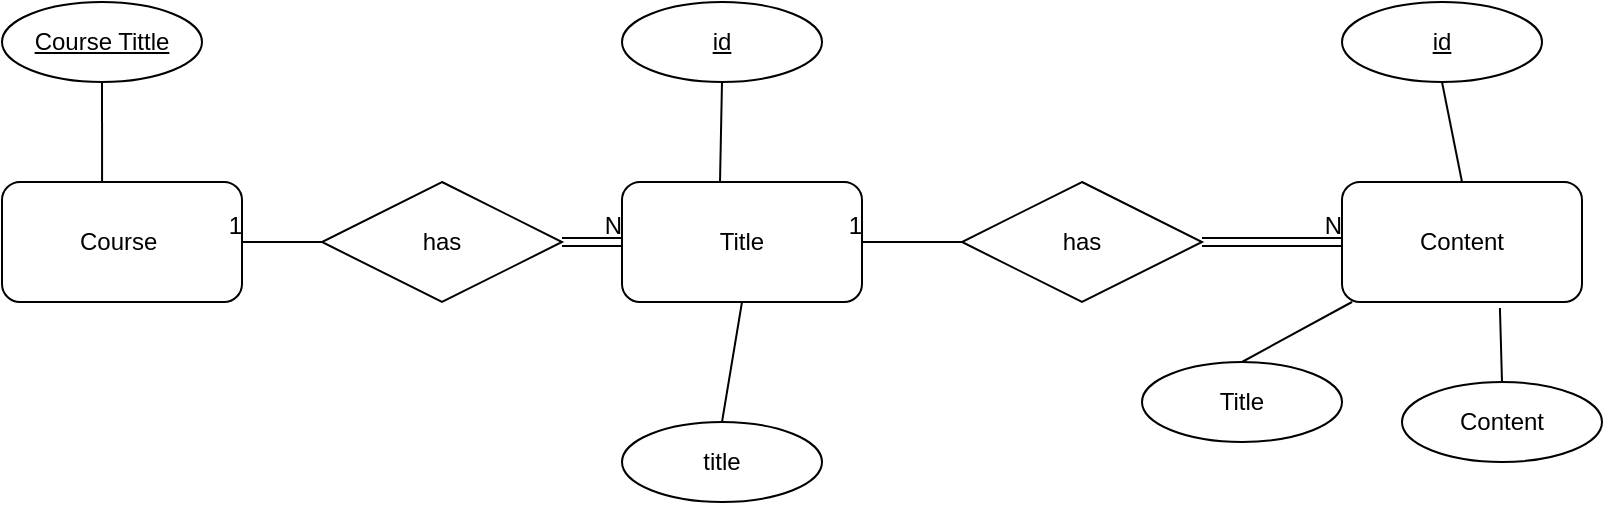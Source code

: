 <mxfile version="15.4.0" type="device"><diagram id="R2lEEEUBdFMjLlhIrx00" name="Page-1"><mxGraphModel dx="886" dy="520" grid="1" gridSize="10" guides="1" tooltips="1" connect="1" arrows="1" fold="1" page="1" pageScale="1" pageWidth="850" pageHeight="1100" math="0" shadow="0" extFonts="Permanent Marker^https://fonts.googleapis.com/css?family=Permanent+Marker"><root><mxCell id="0"/><mxCell id="1" parent="0"/><mxCell id="rMMV3m3W47iQARi8-eWZ-1" value="" style="rounded=1;whiteSpace=wrap;html=1;" vertex="1" parent="1"><mxGeometry x="40" y="230" width="120" height="60" as="geometry"/></mxCell><mxCell id="rMMV3m3W47iQARi8-eWZ-3" value="" style="rounded=1;whiteSpace=wrap;html=1;" vertex="1" parent="1"><mxGeometry x="710" y="230" width="120" height="60" as="geometry"/></mxCell><mxCell id="rMMV3m3W47iQARi8-eWZ-4" value="Course&amp;nbsp;" style="text;html=1;strokeColor=none;fillColor=none;align=center;verticalAlign=middle;whiteSpace=wrap;rounded=0;" vertex="1" parent="1"><mxGeometry x="70" y="245" width="60" height="30" as="geometry"/></mxCell><mxCell id="rMMV3m3W47iQARi8-eWZ-6" value="Content" style="text;html=1;strokeColor=none;fillColor=none;align=center;verticalAlign=middle;whiteSpace=wrap;rounded=0;" vertex="1" parent="1"><mxGeometry x="740" y="245" width="60" height="30" as="geometry"/></mxCell><mxCell id="rMMV3m3W47iQARi8-eWZ-8" value="" style="rounded=1;whiteSpace=wrap;html=1;" vertex="1" parent="1"><mxGeometry x="350" y="230" width="120" height="60" as="geometry"/></mxCell><mxCell id="rMMV3m3W47iQARi8-eWZ-9" value="Title" style="text;html=1;strokeColor=none;fillColor=none;align=center;verticalAlign=middle;whiteSpace=wrap;rounded=0;" vertex="1" parent="1"><mxGeometry x="380" y="245" width="60" height="30" as="geometry"/></mxCell><mxCell id="rMMV3m3W47iQARi8-eWZ-10" value="has" style="shape=rhombus;perimeter=rhombusPerimeter;whiteSpace=wrap;html=1;align=center;" vertex="1" parent="1"><mxGeometry x="200" y="230" width="120" height="60" as="geometry"/></mxCell><mxCell id="rMMV3m3W47iQARi8-eWZ-11" value="has" style="shape=rhombus;perimeter=rhombusPerimeter;whiteSpace=wrap;html=1;align=center;" vertex="1" parent="1"><mxGeometry x="520" y="230" width="120" height="60" as="geometry"/></mxCell><mxCell id="rMMV3m3W47iQARi8-eWZ-13" value="" style="endArrow=none;html=1;rounded=0;edgeStyle=orthogonalEdgeStyle;exitX=0.5;exitY=1;exitDx=0;exitDy=0;entryX=0.417;entryY=0.008;entryDx=0;entryDy=0;entryPerimeter=0;" edge="1" parent="1" source="rMMV3m3W47iQARi8-eWZ-18" target="rMMV3m3W47iQARi8-eWZ-1"><mxGeometry relative="1" as="geometry"><mxPoint x="160" y="340" as="sourcePoint"/><mxPoint x="320" y="340" as="targetPoint"/></mxGeometry></mxCell><mxCell id="rMMV3m3W47iQARi8-eWZ-14" value="" style="endArrow=none;html=1;rounded=0;exitX=0.5;exitY=1;exitDx=0;exitDy=0;" edge="1" parent="1" source="rMMV3m3W47iQARi8-eWZ-19"><mxGeometry relative="1" as="geometry"><mxPoint x="320" y="380" as="sourcePoint"/><mxPoint x="399" y="230" as="targetPoint"/></mxGeometry></mxCell><mxCell id="rMMV3m3W47iQARi8-eWZ-15" value="" style="endArrow=none;html=1;rounded=0;entryX=0.5;entryY=0;entryDx=0;entryDy=0;exitX=0.5;exitY=1;exitDx=0;exitDy=0;" edge="1" parent="1" source="rMMV3m3W47iQARi8-eWZ-8" target="rMMV3m3W47iQARi8-eWZ-21"><mxGeometry relative="1" as="geometry"><mxPoint x="500" y="350" as="sourcePoint"/><mxPoint x="660" y="350" as="targetPoint"/></mxGeometry></mxCell><mxCell id="rMMV3m3W47iQARi8-eWZ-18" value="Course Tittle" style="ellipse;whiteSpace=wrap;html=1;align=center;fontStyle=4;" vertex="1" parent="1"><mxGeometry x="40" y="140" width="100" height="40" as="geometry"/></mxCell><mxCell id="rMMV3m3W47iQARi8-eWZ-19" value="id" style="ellipse;whiteSpace=wrap;html=1;align=center;fontStyle=4;" vertex="1" parent="1"><mxGeometry x="350" y="140" width="100" height="40" as="geometry"/></mxCell><mxCell id="rMMV3m3W47iQARi8-eWZ-20" value="id" style="ellipse;whiteSpace=wrap;html=1;align=center;fontStyle=4;" vertex="1" parent="1"><mxGeometry x="710" y="140" width="100" height="40" as="geometry"/></mxCell><mxCell id="rMMV3m3W47iQARi8-eWZ-21" value="title" style="ellipse;whiteSpace=wrap;html=1;align=center;" vertex="1" parent="1"><mxGeometry x="350" y="350" width="100" height="40" as="geometry"/></mxCell><mxCell id="rMMV3m3W47iQARi8-eWZ-22" value="Title" style="ellipse;whiteSpace=wrap;html=1;align=center;" vertex="1" parent="1"><mxGeometry x="610" y="320" width="100" height="40" as="geometry"/></mxCell><mxCell id="rMMV3m3W47iQARi8-eWZ-23" value="Content" style="ellipse;whiteSpace=wrap;html=1;align=center;" vertex="1" parent="1"><mxGeometry x="740" y="330" width="100" height="40" as="geometry"/></mxCell><mxCell id="rMMV3m3W47iQARi8-eWZ-28" value="" style="endArrow=none;html=1;rounded=0;entryX=0.5;entryY=0;entryDx=0;entryDy=0;" edge="1" parent="1" source="rMMV3m3W47iQARi8-eWZ-3" target="rMMV3m3W47iQARi8-eWZ-22"><mxGeometry relative="1" as="geometry"><mxPoint x="409.08" y="303" as="sourcePoint"/><mxPoint x="680" y="380" as="targetPoint"/></mxGeometry></mxCell><mxCell id="rMMV3m3W47iQARi8-eWZ-29" value="" style="endArrow=none;html=1;rounded=0;entryX=0.5;entryY=0;entryDx=0;entryDy=0;exitX=0.5;exitY=1;exitDx=0;exitDy=0;" edge="1" parent="1" source="rMMV3m3W47iQARi8-eWZ-20" target="rMMV3m3W47iQARi8-eWZ-3"><mxGeometry relative="1" as="geometry"><mxPoint x="419.08" y="313" as="sourcePoint"/><mxPoint x="374" y="361" as="targetPoint"/></mxGeometry></mxCell><mxCell id="rMMV3m3W47iQARi8-eWZ-30" value="" style="endArrow=none;html=1;rounded=0;entryX=0.5;entryY=0;entryDx=0;entryDy=0;exitX=0.658;exitY=1.05;exitDx=0;exitDy=0;exitPerimeter=0;" edge="1" parent="1" source="rMMV3m3W47iQARi8-eWZ-3" target="rMMV3m3W47iQARi8-eWZ-23"><mxGeometry relative="1" as="geometry"><mxPoint x="620" y="310" as="sourcePoint"/><mxPoint x="384" y="371" as="targetPoint"/></mxGeometry></mxCell><mxCell id="rMMV3m3W47iQARi8-eWZ-33" value="" style="shape=link;html=1;rounded=0;entryX=0;entryY=0.5;entryDx=0;entryDy=0;exitX=1;exitY=0.5;exitDx=0;exitDy=0;" edge="1" parent="1" source="rMMV3m3W47iQARi8-eWZ-10" target="rMMV3m3W47iQARi8-eWZ-8"><mxGeometry relative="1" as="geometry"><mxPoint x="280" y="320" as="sourcePoint"/><mxPoint x="440" y="320" as="targetPoint"/></mxGeometry></mxCell><mxCell id="rMMV3m3W47iQARi8-eWZ-34" value="N" style="resizable=0;html=1;align=right;verticalAlign=bottom;" connectable="0" vertex="1" parent="rMMV3m3W47iQARi8-eWZ-33"><mxGeometry x="1" relative="1" as="geometry"/></mxCell><mxCell id="rMMV3m3W47iQARi8-eWZ-35" value="" style="endArrow=none;html=1;rounded=0;exitX=0;exitY=0.5;exitDx=0;exitDy=0;entryX=1;entryY=0.5;entryDx=0;entryDy=0;" edge="1" parent="1" source="rMMV3m3W47iQARi8-eWZ-10" target="rMMV3m3W47iQARi8-eWZ-1"><mxGeometry relative="1" as="geometry"><mxPoint x="130" y="340" as="sourcePoint"/><mxPoint x="290" y="340" as="targetPoint"/></mxGeometry></mxCell><mxCell id="rMMV3m3W47iQARi8-eWZ-36" value="1" style="resizable=0;html=1;align=right;verticalAlign=bottom;" connectable="0" vertex="1" parent="rMMV3m3W47iQARi8-eWZ-35"><mxGeometry x="1" relative="1" as="geometry"/></mxCell><mxCell id="rMMV3m3W47iQARi8-eWZ-37" value="" style="shape=link;html=1;rounded=0;entryX=0;entryY=0.5;entryDx=0;entryDy=0;exitX=1;exitY=0.5;exitDx=0;exitDy=0;" edge="1" parent="1" source="rMMV3m3W47iQARi8-eWZ-11" target="rMMV3m3W47iQARi8-eWZ-3"><mxGeometry relative="1" as="geometry"><mxPoint x="330" y="270" as="sourcePoint"/><mxPoint x="360" y="270" as="targetPoint"/></mxGeometry></mxCell><mxCell id="rMMV3m3W47iQARi8-eWZ-38" value="N" style="resizable=0;html=1;align=right;verticalAlign=bottom;" connectable="0" vertex="1" parent="rMMV3m3W47iQARi8-eWZ-37"><mxGeometry x="1" relative="1" as="geometry"/></mxCell><mxCell id="rMMV3m3W47iQARi8-eWZ-39" value="" style="endArrow=none;html=1;rounded=0;exitX=0;exitY=0.5;exitDx=0;exitDy=0;entryX=1;entryY=0.5;entryDx=0;entryDy=0;" edge="1" parent="1" source="rMMV3m3W47iQARi8-eWZ-11" target="rMMV3m3W47iQARi8-eWZ-8"><mxGeometry relative="1" as="geometry"><mxPoint x="480" y="310" as="sourcePoint"/><mxPoint x="640" y="310" as="targetPoint"/></mxGeometry></mxCell><mxCell id="rMMV3m3W47iQARi8-eWZ-40" value="1" style="resizable=0;html=1;align=right;verticalAlign=bottom;" connectable="0" vertex="1" parent="rMMV3m3W47iQARi8-eWZ-39"><mxGeometry x="1" relative="1" as="geometry"/></mxCell></root></mxGraphModel></diagram></mxfile>